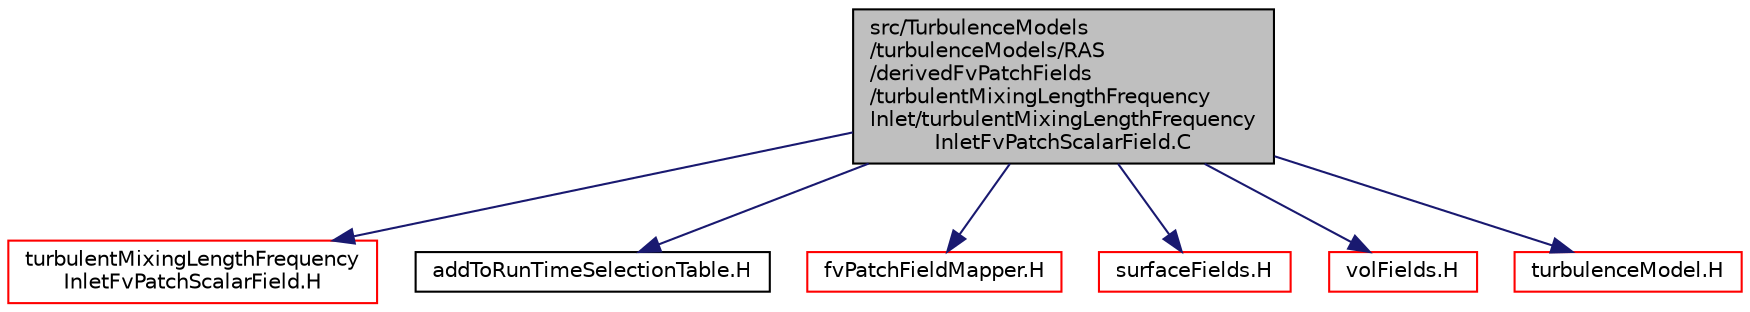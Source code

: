 digraph "src/TurbulenceModels/turbulenceModels/RAS/derivedFvPatchFields/turbulentMixingLengthFrequencyInlet/turbulentMixingLengthFrequencyInletFvPatchScalarField.C"
{
  bgcolor="transparent";
  edge [fontname="Helvetica",fontsize="10",labelfontname="Helvetica",labelfontsize="10"];
  node [fontname="Helvetica",fontsize="10",shape=record];
  Node1 [label="src/TurbulenceModels\l/turbulenceModels/RAS\l/derivedFvPatchFields\l/turbulentMixingLengthFrequency\lInlet/turbulentMixingLengthFrequency\lInletFvPatchScalarField.C",height=0.2,width=0.4,color="black", fillcolor="grey75", style="filled", fontcolor="black"];
  Node1 -> Node2 [color="midnightblue",fontsize="10",style="solid",fontname="Helvetica"];
  Node2 [label="turbulentMixingLengthFrequency\lInletFvPatchScalarField.H",height=0.2,width=0.4,color="red",URL="$a10687.html"];
  Node1 -> Node3 [color="midnightblue",fontsize="10",style="solid",fontname="Helvetica"];
  Node3 [label="addToRunTimeSelectionTable.H",height=0.2,width=0.4,color="black",URL="$a07839.html",tooltip="Macros for easy insertion into run-time selection tables. "];
  Node1 -> Node4 [color="midnightblue",fontsize="10",style="solid",fontname="Helvetica"];
  Node4 [label="fvPatchFieldMapper.H",height=0.2,width=0.4,color="red",URL="$a05515.html"];
  Node1 -> Node5 [color="midnightblue",fontsize="10",style="solid",fontname="Helvetica"];
  Node5 [label="surfaceFields.H",height=0.2,width=0.4,color="red",URL="$a05604.html",tooltip="Foam::surfaceFields. "];
  Node1 -> Node6 [color="midnightblue",fontsize="10",style="solid",fontname="Helvetica"];
  Node6 [label="volFields.H",height=0.2,width=0.4,color="red",URL="$a05609.html"];
  Node1 -> Node7 [color="midnightblue",fontsize="10",style="solid",fontname="Helvetica"];
  Node7 [label="turbulenceModel.H",height=0.2,width=0.4,color="red",URL="$a10718.html"];
}

